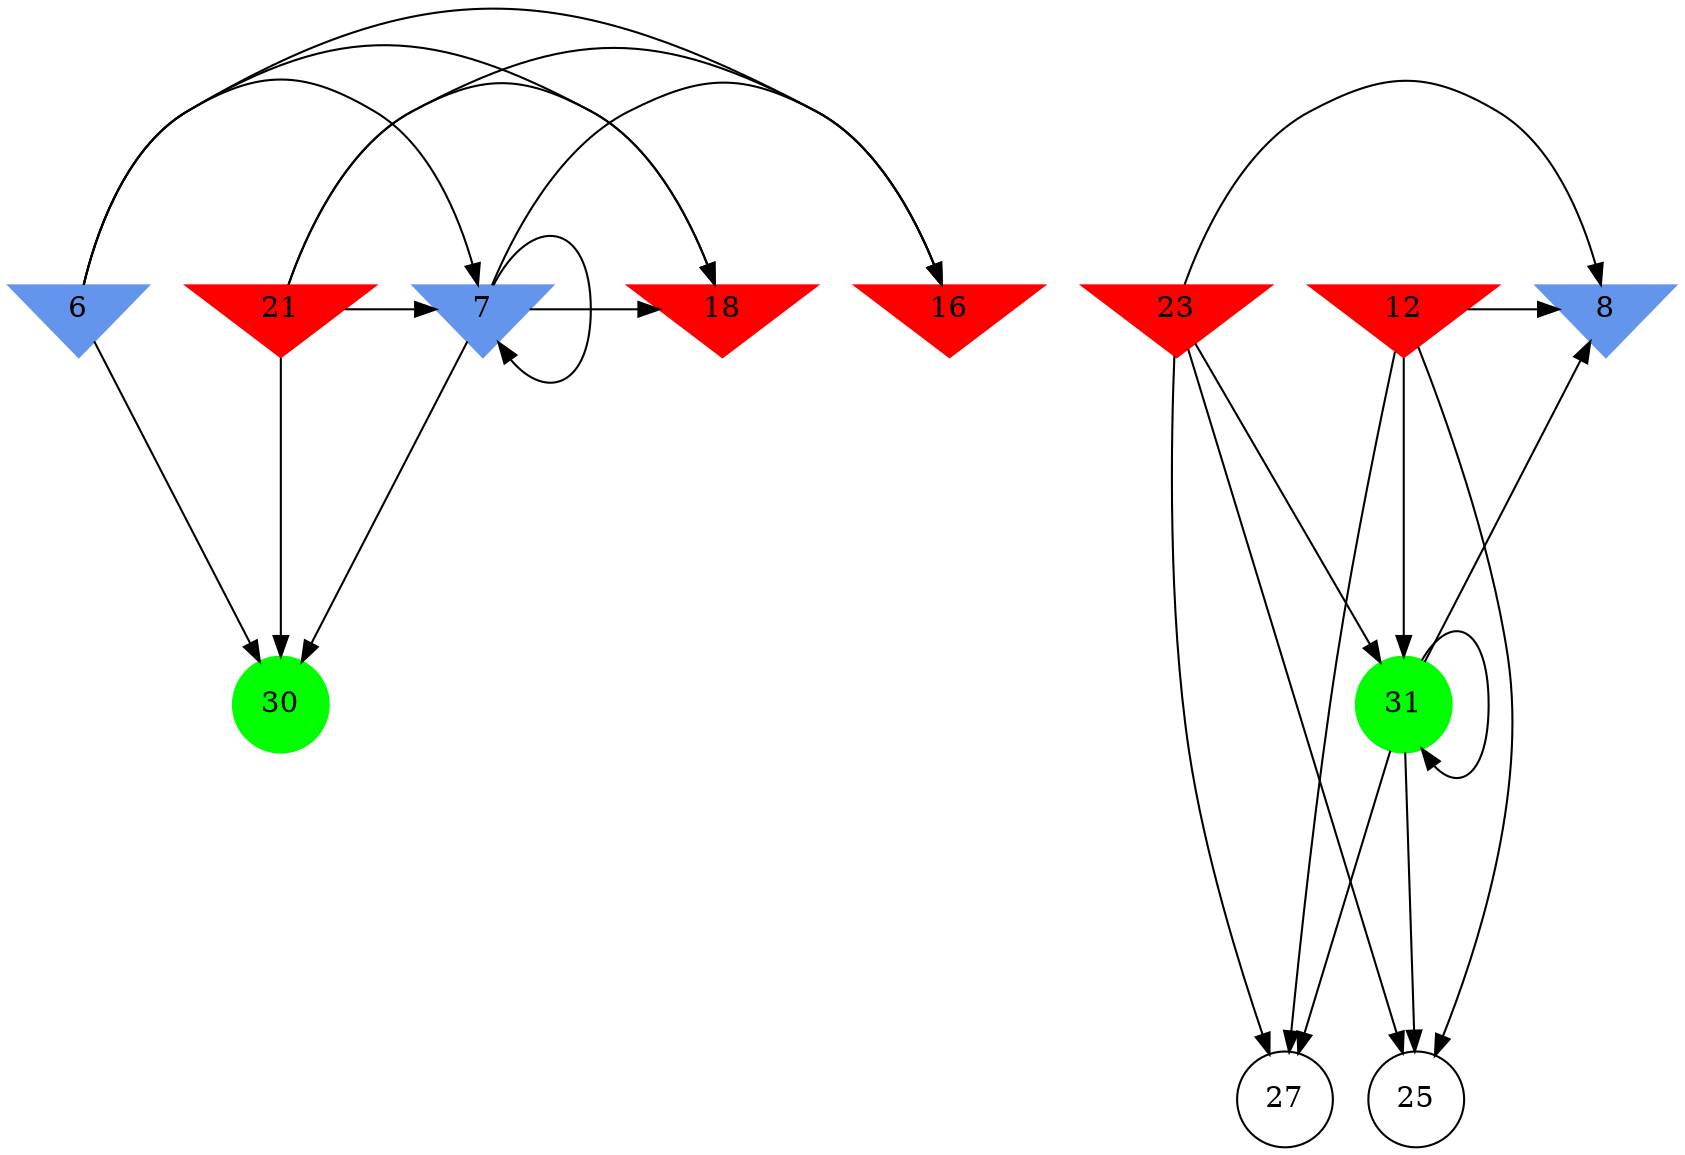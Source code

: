 digraph brain {
	ranksep=2.0;
	6 [shape=invtriangle,style=filled,color=cornflowerblue];
	7 [shape=invtriangle,style=filled,color=cornflowerblue];
	8 [shape=invtriangle,style=filled,color=cornflowerblue];
	12 [shape=invtriangle,style=filled,color=red];
	16 [shape=invtriangle,style=filled,color=red];
	18 [shape=invtriangle,style=filled,color=red];
	21 [shape=invtriangle,style=filled,color=red];
	23 [shape=invtriangle,style=filled,color=red];
	25 [shape=circle,color=black];
	27 [shape=circle,color=black];
	30 [shape=circle,style=filled,color=green];
	31 [shape=circle,style=filled,color=green];
	31	->	31;
	31	->	25;
	31	->	27;
	31	->	8;
	23	->	31;
	23	->	25;
	23	->	27;
	23	->	8;
	12	->	31;
	12	->	25;
	12	->	27;
	12	->	8;
	21	->	7;
	21	->	18;
	21	->	16;
	21	->	30;
	6	->	7;
	6	->	18;
	6	->	16;
	6	->	30;
	7	->	7;
	7	->	18;
	7	->	16;
	7	->	30;
	{ rank=same; 6; 7; 8; 12; 16; 18; 21; 23; }
	{ rank=same; 25; 27; }
	{ rank=same; 30; 31; }
}

